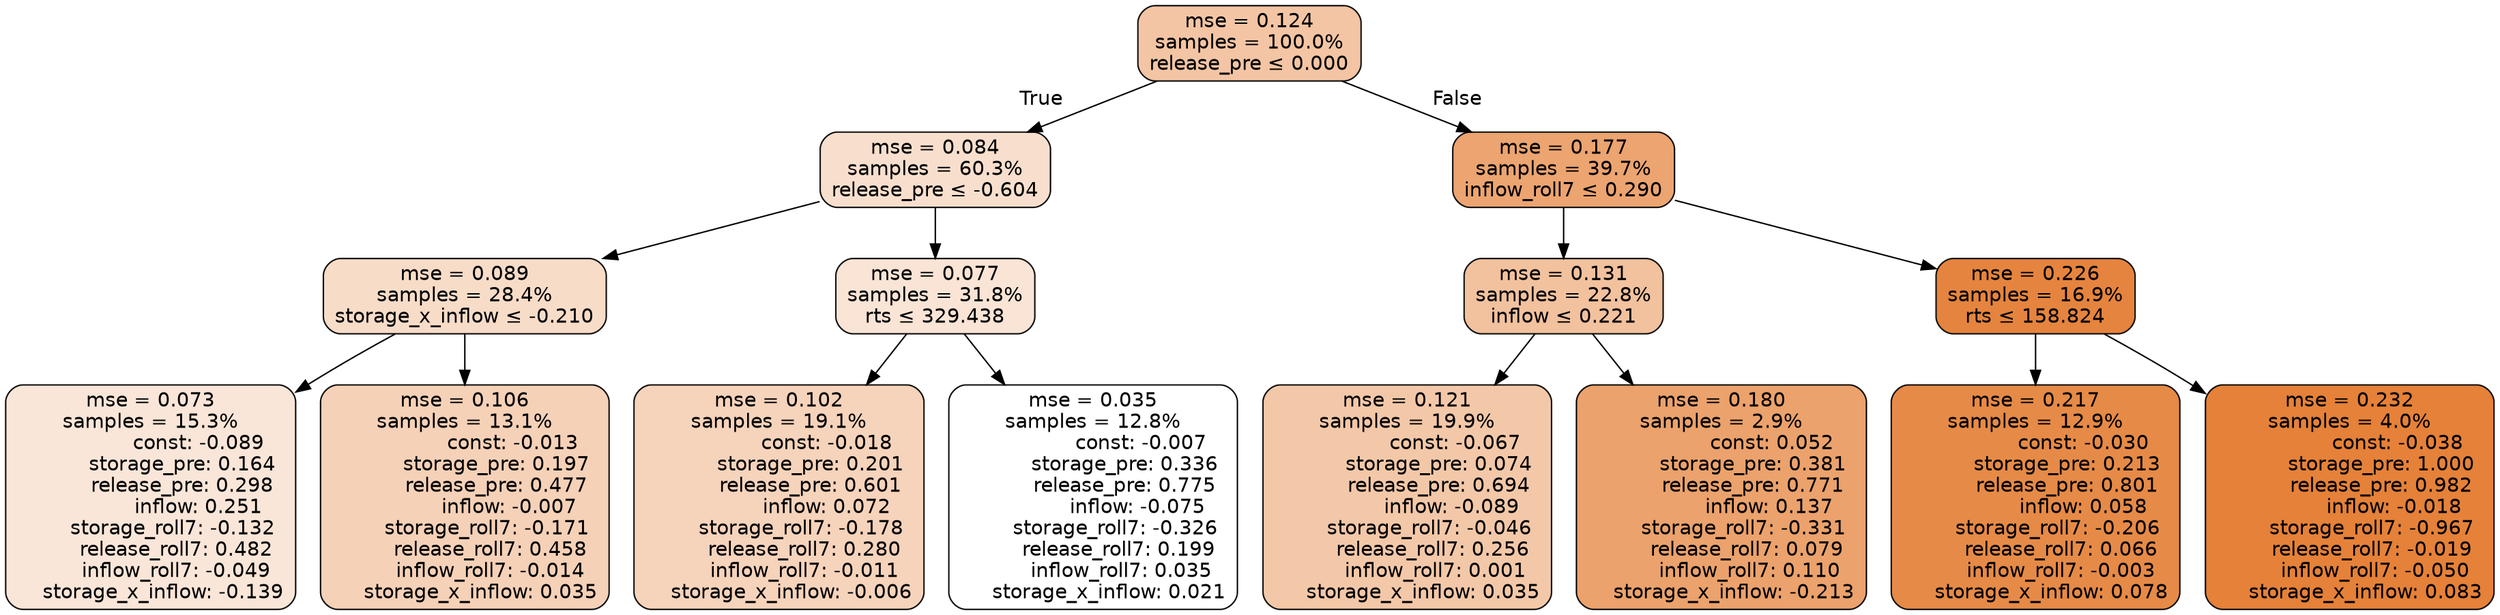 digraph tree {
bgcolor="transparent"
node [shape=rectangle, style="filled, rounded", color="black", fontname=helvetica] ;
edge [fontname=helvetica] ;
	"0" [label="mse = 0.124
samples = 100.0%
release_pre &le; 0.000", fillcolor="#f3c5a4"]
	"1" [label="mse = 0.084
samples = 60.3%
release_pre &le; -0.604", fillcolor="#f8dfcd"]
	"2" [label="mse = 0.089
samples = 28.4%
storage_x_inflow &le; -0.210", fillcolor="#f7dcc8"]
	"3" [label="mse = 0.073
samples = 15.3%
               const: -0.089
          storage_pre: 0.164
          release_pre: 0.298
               inflow: 0.251
       storage_roll7: -0.132
        release_roll7: 0.482
        inflow_roll7: -0.049
    storage_x_inflow: -0.139", fillcolor="#f9e6d8"]
	"4" [label="mse = 0.106
samples = 13.1%
               const: -0.013
          storage_pre: 0.197
          release_pre: 0.477
              inflow: -0.007
       storage_roll7: -0.171
        release_roll7: 0.458
        inflow_roll7: -0.014
     storage_x_inflow: 0.035", fillcolor="#f5d1b7"]
	"5" [label="mse = 0.077
samples = 31.8%
rts &le; 329.438", fillcolor="#f9e4d5"]
	"6" [label="mse = 0.102
samples = 19.1%
               const: -0.018
          storage_pre: 0.201
          release_pre: 0.601
               inflow: 0.072
       storage_roll7: -0.178
        release_roll7: 0.280
        inflow_roll7: -0.011
    storage_x_inflow: -0.006", fillcolor="#f6d3bb"]
	"7" [label="mse = 0.035
samples = 12.8%
               const: -0.007
          storage_pre: 0.336
          release_pre: 0.775
              inflow: -0.075
       storage_roll7: -0.326
        release_roll7: 0.199
         inflow_roll7: 0.035
     storage_x_inflow: 0.021", fillcolor="#ffffff"]
	"8" [label="mse = 0.177
samples = 39.7%
inflow_roll7 &le; 0.290", fillcolor="#eca470"]
	"9" [label="mse = 0.131
samples = 22.8%
inflow &le; 0.221", fillcolor="#f2c19e"]
	"10" [label="mse = 0.121
samples = 19.9%
               const: -0.067
          storage_pre: 0.074
          release_pre: 0.694
              inflow: -0.089
       storage_roll7: -0.046
        release_roll7: 0.256
         inflow_roll7: 0.001
     storage_x_inflow: 0.035", fillcolor="#f3c8a8"]
	"11" [label="mse = 0.180
samples = 2.9%
                const: 0.052
          storage_pre: 0.381
          release_pre: 0.771
               inflow: 0.137
       storage_roll7: -0.331
        release_roll7: 0.079
         inflow_roll7: 0.110
    storage_x_inflow: -0.213", fillcolor="#eba26c"]
	"12" [label="mse = 0.226
samples = 16.9%
rts &le; 158.824", fillcolor="#e5843e"]
	"13" [label="mse = 0.217
samples = 12.9%
               const: -0.030
          storage_pre: 0.213
          release_pre: 0.801
               inflow: 0.058
       storage_roll7: -0.206
        release_roll7: 0.066
        inflow_roll7: -0.003
     storage_x_inflow: 0.078", fillcolor="#e68a47"]
	"14" [label="mse = 0.232
samples = 4.0%
               const: -0.038
          storage_pre: 1.000
          release_pre: 0.982
              inflow: -0.018
       storage_roll7: -0.967
       release_roll7: -0.019
        inflow_roll7: -0.050
     storage_x_inflow: 0.083", fillcolor="#e58139"]

	"0" -> "1" [labeldistance=2.5, labelangle=45, headlabel="True"]
	"1" -> "2"
	"2" -> "3"
	"2" -> "4"
	"1" -> "5"
	"5" -> "6"
	"5" -> "7"
	"0" -> "8" [labeldistance=2.5, labelangle=-45, headlabel="False"]
	"8" -> "9"
	"9" -> "10"
	"9" -> "11"
	"8" -> "12"
	"12" -> "13"
	"12" -> "14"
}